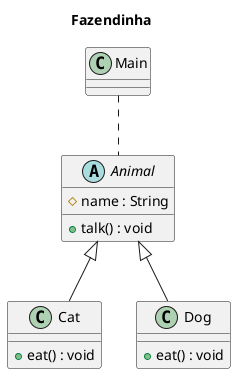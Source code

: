 @startuml
title Fazendinha

abstract Animal {
# name : String

+ talk() : void
}

class Cat {

+ eat() : void
}

class Dog {

+ eat() : void

}

class Main

Animal <|-- Cat
Animal <|-- Dog

Main .. Animal
@enduml
